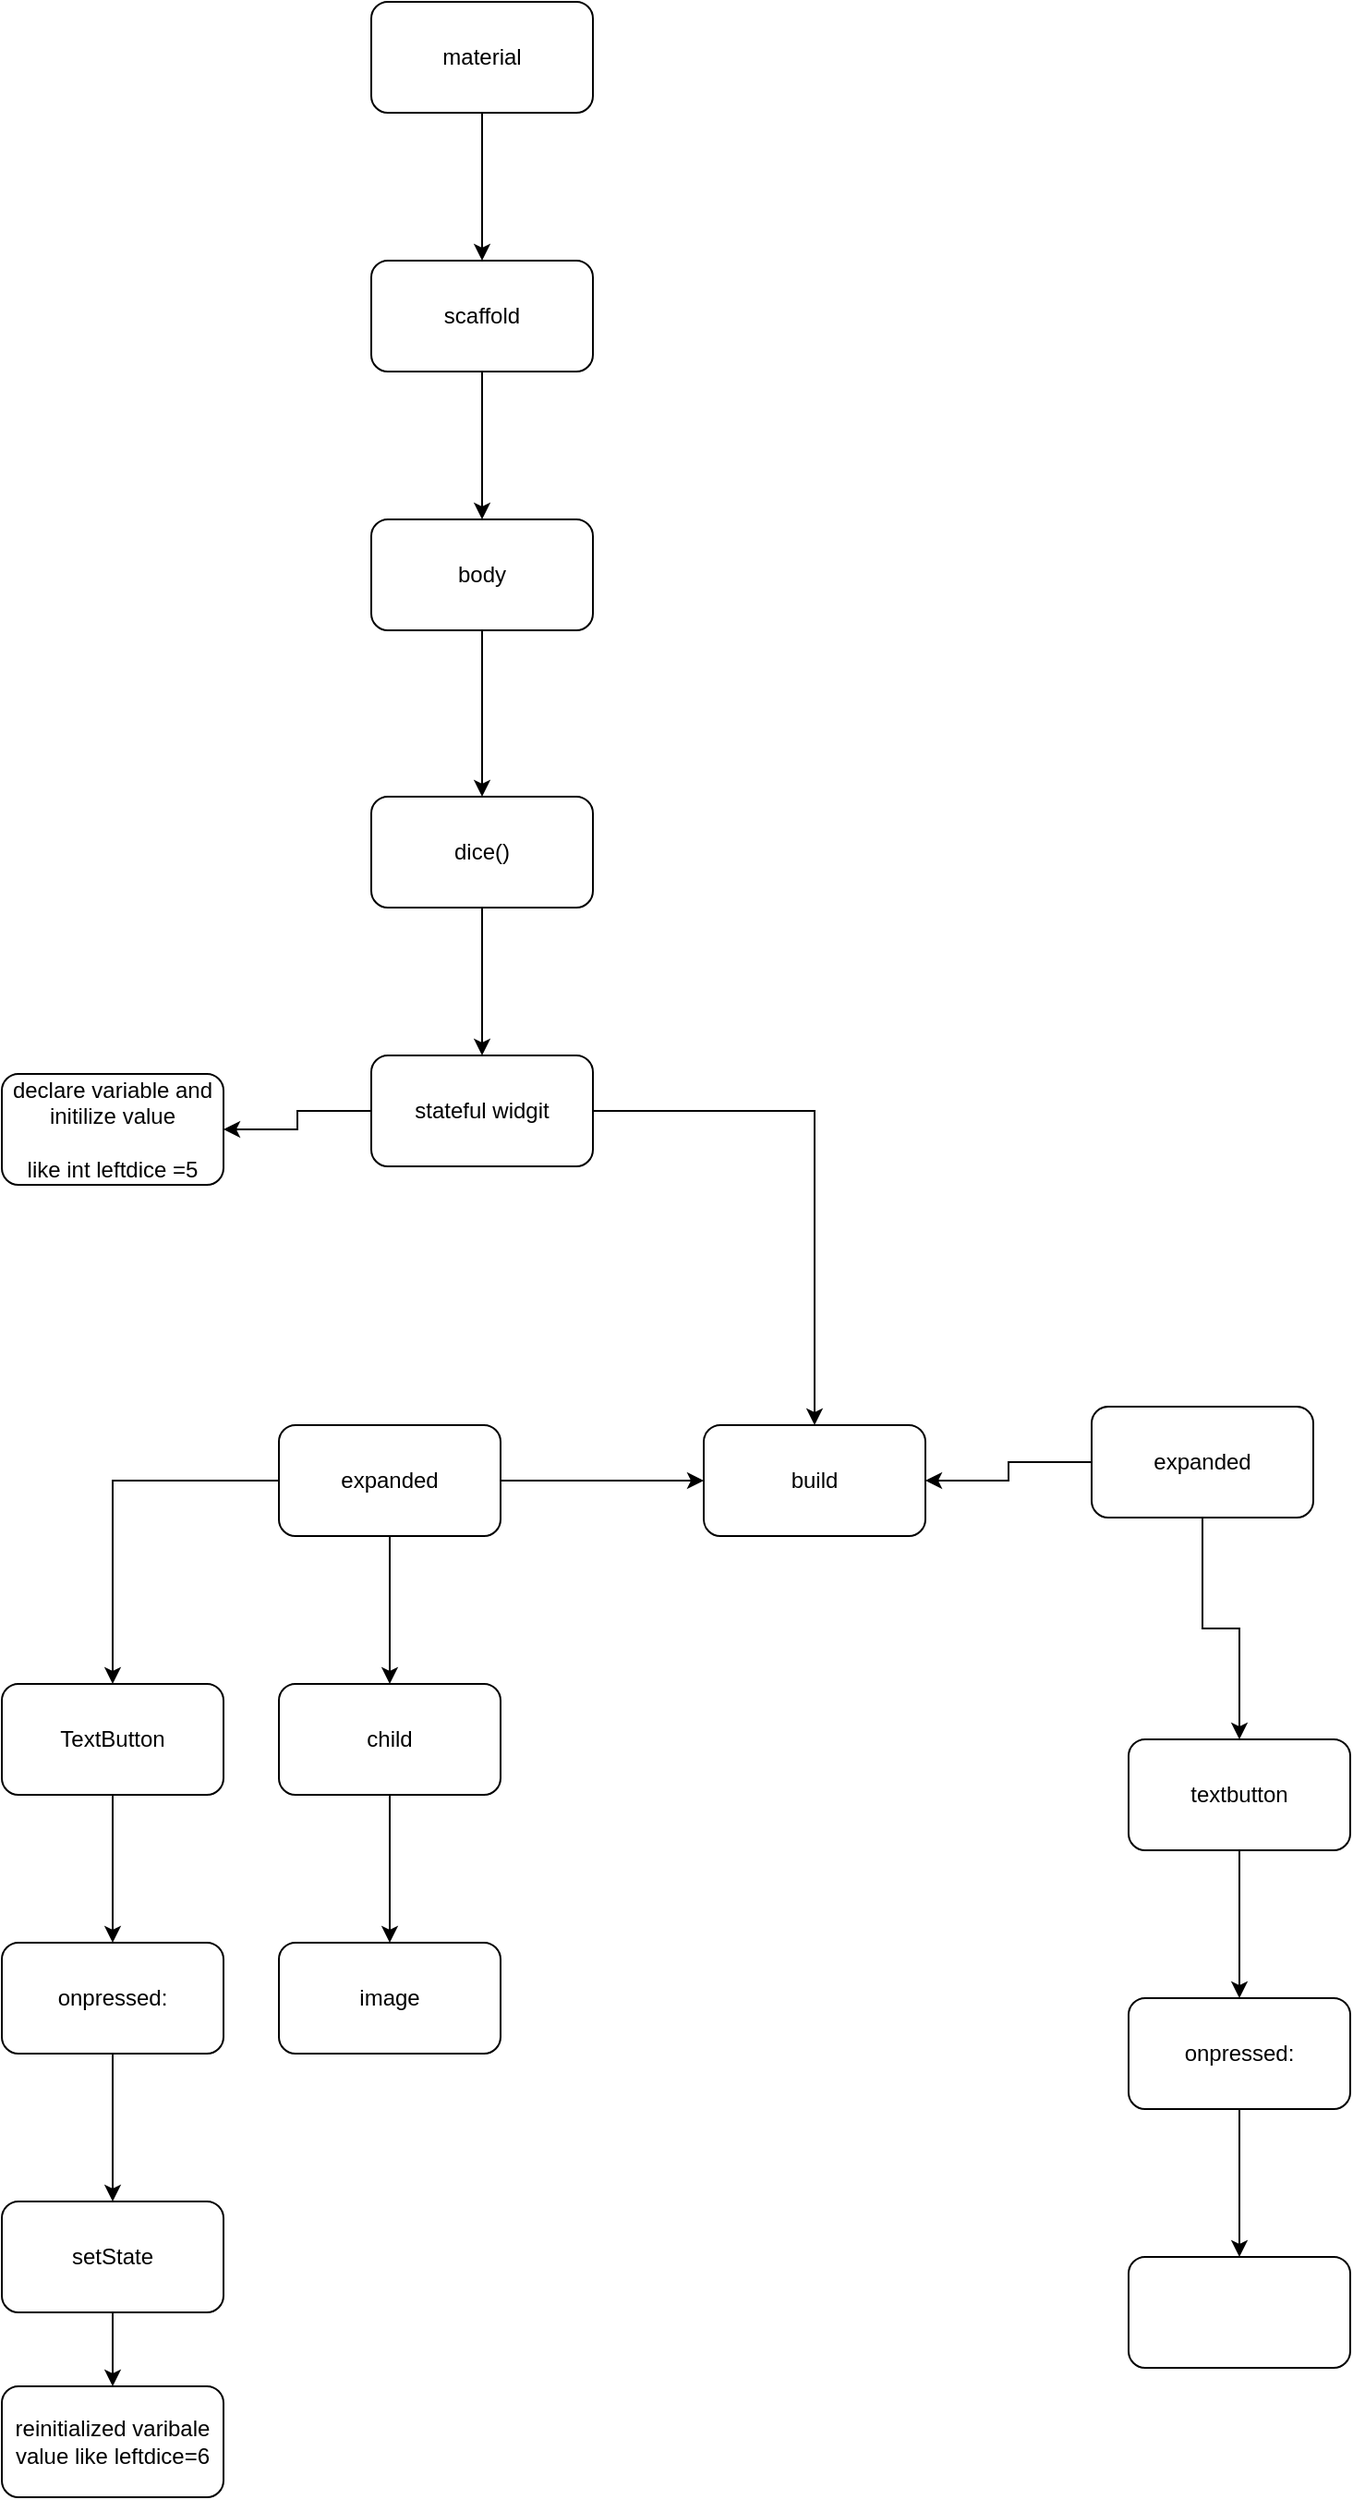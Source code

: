 <mxfile version="21.6.2" type="github">
  <diagram name="Page-1" id="ZoImVnbAIIBRqT9PwuNn">
    <mxGraphModel dx="522" dy="583" grid="1" gridSize="10" guides="1" tooltips="1" connect="1" arrows="1" fold="1" page="1" pageScale="1" pageWidth="850" pageHeight="1100" math="0" shadow="0">
      <root>
        <mxCell id="0" />
        <mxCell id="1" parent="0" />
        <mxCell id="EVSfojGxGcQbr0xOnRWz-4" value="" style="edgeStyle=orthogonalEdgeStyle;rounded=0;orthogonalLoop=1;jettySize=auto;html=1;" edge="1" parent="1" source="EVSfojGxGcQbr0xOnRWz-2" target="EVSfojGxGcQbr0xOnRWz-3">
          <mxGeometry relative="1" as="geometry" />
        </mxCell>
        <mxCell id="EVSfojGxGcQbr0xOnRWz-2" value="material" style="rounded=1;whiteSpace=wrap;html=1;" vertex="1" parent="1">
          <mxGeometry x="270" y="90" width="120" height="60" as="geometry" />
        </mxCell>
        <mxCell id="EVSfojGxGcQbr0xOnRWz-6" value="" style="edgeStyle=orthogonalEdgeStyle;rounded=0;orthogonalLoop=1;jettySize=auto;html=1;" edge="1" parent="1" source="EVSfojGxGcQbr0xOnRWz-3" target="EVSfojGxGcQbr0xOnRWz-5">
          <mxGeometry relative="1" as="geometry" />
        </mxCell>
        <mxCell id="EVSfojGxGcQbr0xOnRWz-3" value="scaffold" style="whiteSpace=wrap;html=1;rounded=1;" vertex="1" parent="1">
          <mxGeometry x="270" y="230" width="120" height="60" as="geometry" />
        </mxCell>
        <mxCell id="EVSfojGxGcQbr0xOnRWz-16" value="" style="edgeStyle=orthogonalEdgeStyle;rounded=0;orthogonalLoop=1;jettySize=auto;html=1;" edge="1" parent="1" source="EVSfojGxGcQbr0xOnRWz-5" target="EVSfojGxGcQbr0xOnRWz-15">
          <mxGeometry relative="1" as="geometry" />
        </mxCell>
        <mxCell id="EVSfojGxGcQbr0xOnRWz-5" value="body" style="whiteSpace=wrap;html=1;rounded=1;" vertex="1" parent="1">
          <mxGeometry x="270" y="370" width="120" height="60" as="geometry" />
        </mxCell>
        <mxCell id="EVSfojGxGcQbr0xOnRWz-10" value="" style="edgeStyle=orthogonalEdgeStyle;rounded=0;orthogonalLoop=1;jettySize=auto;html=1;" edge="1" parent="1" source="EVSfojGxGcQbr0xOnRWz-7" target="EVSfojGxGcQbr0xOnRWz-9">
          <mxGeometry relative="1" as="geometry" />
        </mxCell>
        <mxCell id="EVSfojGxGcQbr0xOnRWz-27" value="" style="edgeStyle=orthogonalEdgeStyle;rounded=0;orthogonalLoop=1;jettySize=auto;html=1;" edge="1" parent="1" source="EVSfojGxGcQbr0xOnRWz-7" target="EVSfojGxGcQbr0xOnRWz-24">
          <mxGeometry relative="1" as="geometry" />
        </mxCell>
        <mxCell id="EVSfojGxGcQbr0xOnRWz-42" value="" style="edgeStyle=orthogonalEdgeStyle;rounded=0;orthogonalLoop=1;jettySize=auto;html=1;" edge="1" parent="1" source="EVSfojGxGcQbr0xOnRWz-7" target="EVSfojGxGcQbr0xOnRWz-41">
          <mxGeometry relative="1" as="geometry" />
        </mxCell>
        <mxCell id="EVSfojGxGcQbr0xOnRWz-7" value="expanded" style="whiteSpace=wrap;html=1;rounded=1;" vertex="1" parent="1">
          <mxGeometry x="220" y="860" width="120" height="60" as="geometry" />
        </mxCell>
        <mxCell id="EVSfojGxGcQbr0xOnRWz-29" value="" style="edgeStyle=orthogonalEdgeStyle;rounded=0;orthogonalLoop=1;jettySize=auto;html=1;" edge="1" parent="1" source="EVSfojGxGcQbr0xOnRWz-9" target="EVSfojGxGcQbr0xOnRWz-28">
          <mxGeometry relative="1" as="geometry" />
        </mxCell>
        <mxCell id="EVSfojGxGcQbr0xOnRWz-9" value="TextButton" style="whiteSpace=wrap;html=1;rounded=1;" vertex="1" parent="1">
          <mxGeometry x="70" y="1000" width="120" height="60" as="geometry" />
        </mxCell>
        <mxCell id="EVSfojGxGcQbr0xOnRWz-14" value="" style="edgeStyle=orthogonalEdgeStyle;rounded=0;orthogonalLoop=1;jettySize=auto;html=1;" edge="1" parent="1" source="EVSfojGxGcQbr0xOnRWz-11" target="EVSfojGxGcQbr0xOnRWz-13">
          <mxGeometry relative="1" as="geometry" />
        </mxCell>
        <mxCell id="EVSfojGxGcQbr0xOnRWz-26" value="" style="edgeStyle=orthogonalEdgeStyle;rounded=0;orthogonalLoop=1;jettySize=auto;html=1;" edge="1" parent="1" source="EVSfojGxGcQbr0xOnRWz-11" target="EVSfojGxGcQbr0xOnRWz-24">
          <mxGeometry relative="1" as="geometry" />
        </mxCell>
        <mxCell id="EVSfojGxGcQbr0xOnRWz-11" value="expanded" style="whiteSpace=wrap;html=1;rounded=1;" vertex="1" parent="1">
          <mxGeometry x="660" y="850" width="120" height="60" as="geometry" />
        </mxCell>
        <mxCell id="EVSfojGxGcQbr0xOnRWz-33" value="" style="edgeStyle=orthogonalEdgeStyle;rounded=0;orthogonalLoop=1;jettySize=auto;html=1;" edge="1" parent="1" source="EVSfojGxGcQbr0xOnRWz-13" target="EVSfojGxGcQbr0xOnRWz-32">
          <mxGeometry relative="1" as="geometry" />
        </mxCell>
        <mxCell id="EVSfojGxGcQbr0xOnRWz-13" value="textbutton" style="whiteSpace=wrap;html=1;rounded=1;" vertex="1" parent="1">
          <mxGeometry x="680" y="1030" width="120" height="60" as="geometry" />
        </mxCell>
        <mxCell id="EVSfojGxGcQbr0xOnRWz-19" value="" style="edgeStyle=orthogonalEdgeStyle;rounded=0;orthogonalLoop=1;jettySize=auto;html=1;" edge="1" parent="1" source="EVSfojGxGcQbr0xOnRWz-15" target="EVSfojGxGcQbr0xOnRWz-18">
          <mxGeometry relative="1" as="geometry" />
        </mxCell>
        <mxCell id="EVSfojGxGcQbr0xOnRWz-15" value="dice()" style="whiteSpace=wrap;html=1;rounded=1;" vertex="1" parent="1">
          <mxGeometry x="270" y="520" width="120" height="60" as="geometry" />
        </mxCell>
        <mxCell id="EVSfojGxGcQbr0xOnRWz-21" value="" style="edgeStyle=orthogonalEdgeStyle;rounded=0;orthogonalLoop=1;jettySize=auto;html=1;" edge="1" parent="1" source="EVSfojGxGcQbr0xOnRWz-18" target="EVSfojGxGcQbr0xOnRWz-20">
          <mxGeometry relative="1" as="geometry" />
        </mxCell>
        <mxCell id="EVSfojGxGcQbr0xOnRWz-25" value="" style="edgeStyle=orthogonalEdgeStyle;rounded=0;orthogonalLoop=1;jettySize=auto;html=1;" edge="1" parent="1" source="EVSfojGxGcQbr0xOnRWz-18" target="EVSfojGxGcQbr0xOnRWz-24">
          <mxGeometry relative="1" as="geometry" />
        </mxCell>
        <mxCell id="EVSfojGxGcQbr0xOnRWz-18" value="stateful widgit" style="whiteSpace=wrap;html=1;rounded=1;" vertex="1" parent="1">
          <mxGeometry x="270" y="660" width="120" height="60" as="geometry" />
        </mxCell>
        <mxCell id="EVSfojGxGcQbr0xOnRWz-20" value="declare variable and initilize value&lt;br&gt;&lt;br&gt;like int leftdice =5" style="whiteSpace=wrap;html=1;rounded=1;" vertex="1" parent="1">
          <mxGeometry x="70" y="670" width="120" height="60" as="geometry" />
        </mxCell>
        <mxCell id="EVSfojGxGcQbr0xOnRWz-24" value="build" style="whiteSpace=wrap;html=1;rounded=1;" vertex="1" parent="1">
          <mxGeometry x="450" y="860" width="120" height="60" as="geometry" />
        </mxCell>
        <mxCell id="EVSfojGxGcQbr0xOnRWz-37" value="" style="edgeStyle=orthogonalEdgeStyle;rounded=0;orthogonalLoop=1;jettySize=auto;html=1;" edge="1" parent="1" source="EVSfojGxGcQbr0xOnRWz-28" target="EVSfojGxGcQbr0xOnRWz-36">
          <mxGeometry relative="1" as="geometry" />
        </mxCell>
        <mxCell id="EVSfojGxGcQbr0xOnRWz-28" value="onpressed:&lt;br&gt;" style="whiteSpace=wrap;html=1;rounded=1;" vertex="1" parent="1">
          <mxGeometry x="70" y="1140" width="120" height="60" as="geometry" />
        </mxCell>
        <mxCell id="EVSfojGxGcQbr0xOnRWz-30" value="reinitialized varibale value like leftdice=6" style="whiteSpace=wrap;html=1;rounded=1;" vertex="1" parent="1">
          <mxGeometry x="70" y="1380" width="120" height="60" as="geometry" />
        </mxCell>
        <mxCell id="EVSfojGxGcQbr0xOnRWz-35" value="" style="edgeStyle=orthogonalEdgeStyle;rounded=0;orthogonalLoop=1;jettySize=auto;html=1;" edge="1" parent="1" source="EVSfojGxGcQbr0xOnRWz-32" target="EVSfojGxGcQbr0xOnRWz-34">
          <mxGeometry relative="1" as="geometry" />
        </mxCell>
        <mxCell id="EVSfojGxGcQbr0xOnRWz-32" value="onpressed:" style="whiteSpace=wrap;html=1;rounded=1;" vertex="1" parent="1">
          <mxGeometry x="680" y="1170" width="120" height="60" as="geometry" />
        </mxCell>
        <mxCell id="EVSfojGxGcQbr0xOnRWz-34" value="" style="whiteSpace=wrap;html=1;rounded=1;" vertex="1" parent="1">
          <mxGeometry x="680" y="1310" width="120" height="60" as="geometry" />
        </mxCell>
        <mxCell id="EVSfojGxGcQbr0xOnRWz-40" value="" style="edgeStyle=orthogonalEdgeStyle;rounded=0;orthogonalLoop=1;jettySize=auto;html=1;" edge="1" parent="1" source="EVSfojGxGcQbr0xOnRWz-36" target="EVSfojGxGcQbr0xOnRWz-30">
          <mxGeometry relative="1" as="geometry" />
        </mxCell>
        <mxCell id="EVSfojGxGcQbr0xOnRWz-36" value="setState" style="whiteSpace=wrap;html=1;rounded=1;" vertex="1" parent="1">
          <mxGeometry x="70" y="1280" width="120" height="60" as="geometry" />
        </mxCell>
        <mxCell id="EVSfojGxGcQbr0xOnRWz-44" value="" style="edgeStyle=orthogonalEdgeStyle;rounded=0;orthogonalLoop=1;jettySize=auto;html=1;" edge="1" parent="1" source="EVSfojGxGcQbr0xOnRWz-41" target="EVSfojGxGcQbr0xOnRWz-43">
          <mxGeometry relative="1" as="geometry" />
        </mxCell>
        <mxCell id="EVSfojGxGcQbr0xOnRWz-41" value="child" style="whiteSpace=wrap;html=1;rounded=1;" vertex="1" parent="1">
          <mxGeometry x="220" y="1000" width="120" height="60" as="geometry" />
        </mxCell>
        <mxCell id="EVSfojGxGcQbr0xOnRWz-43" value="image" style="whiteSpace=wrap;html=1;rounded=1;" vertex="1" parent="1">
          <mxGeometry x="220" y="1140" width="120" height="60" as="geometry" />
        </mxCell>
      </root>
    </mxGraphModel>
  </diagram>
</mxfile>
